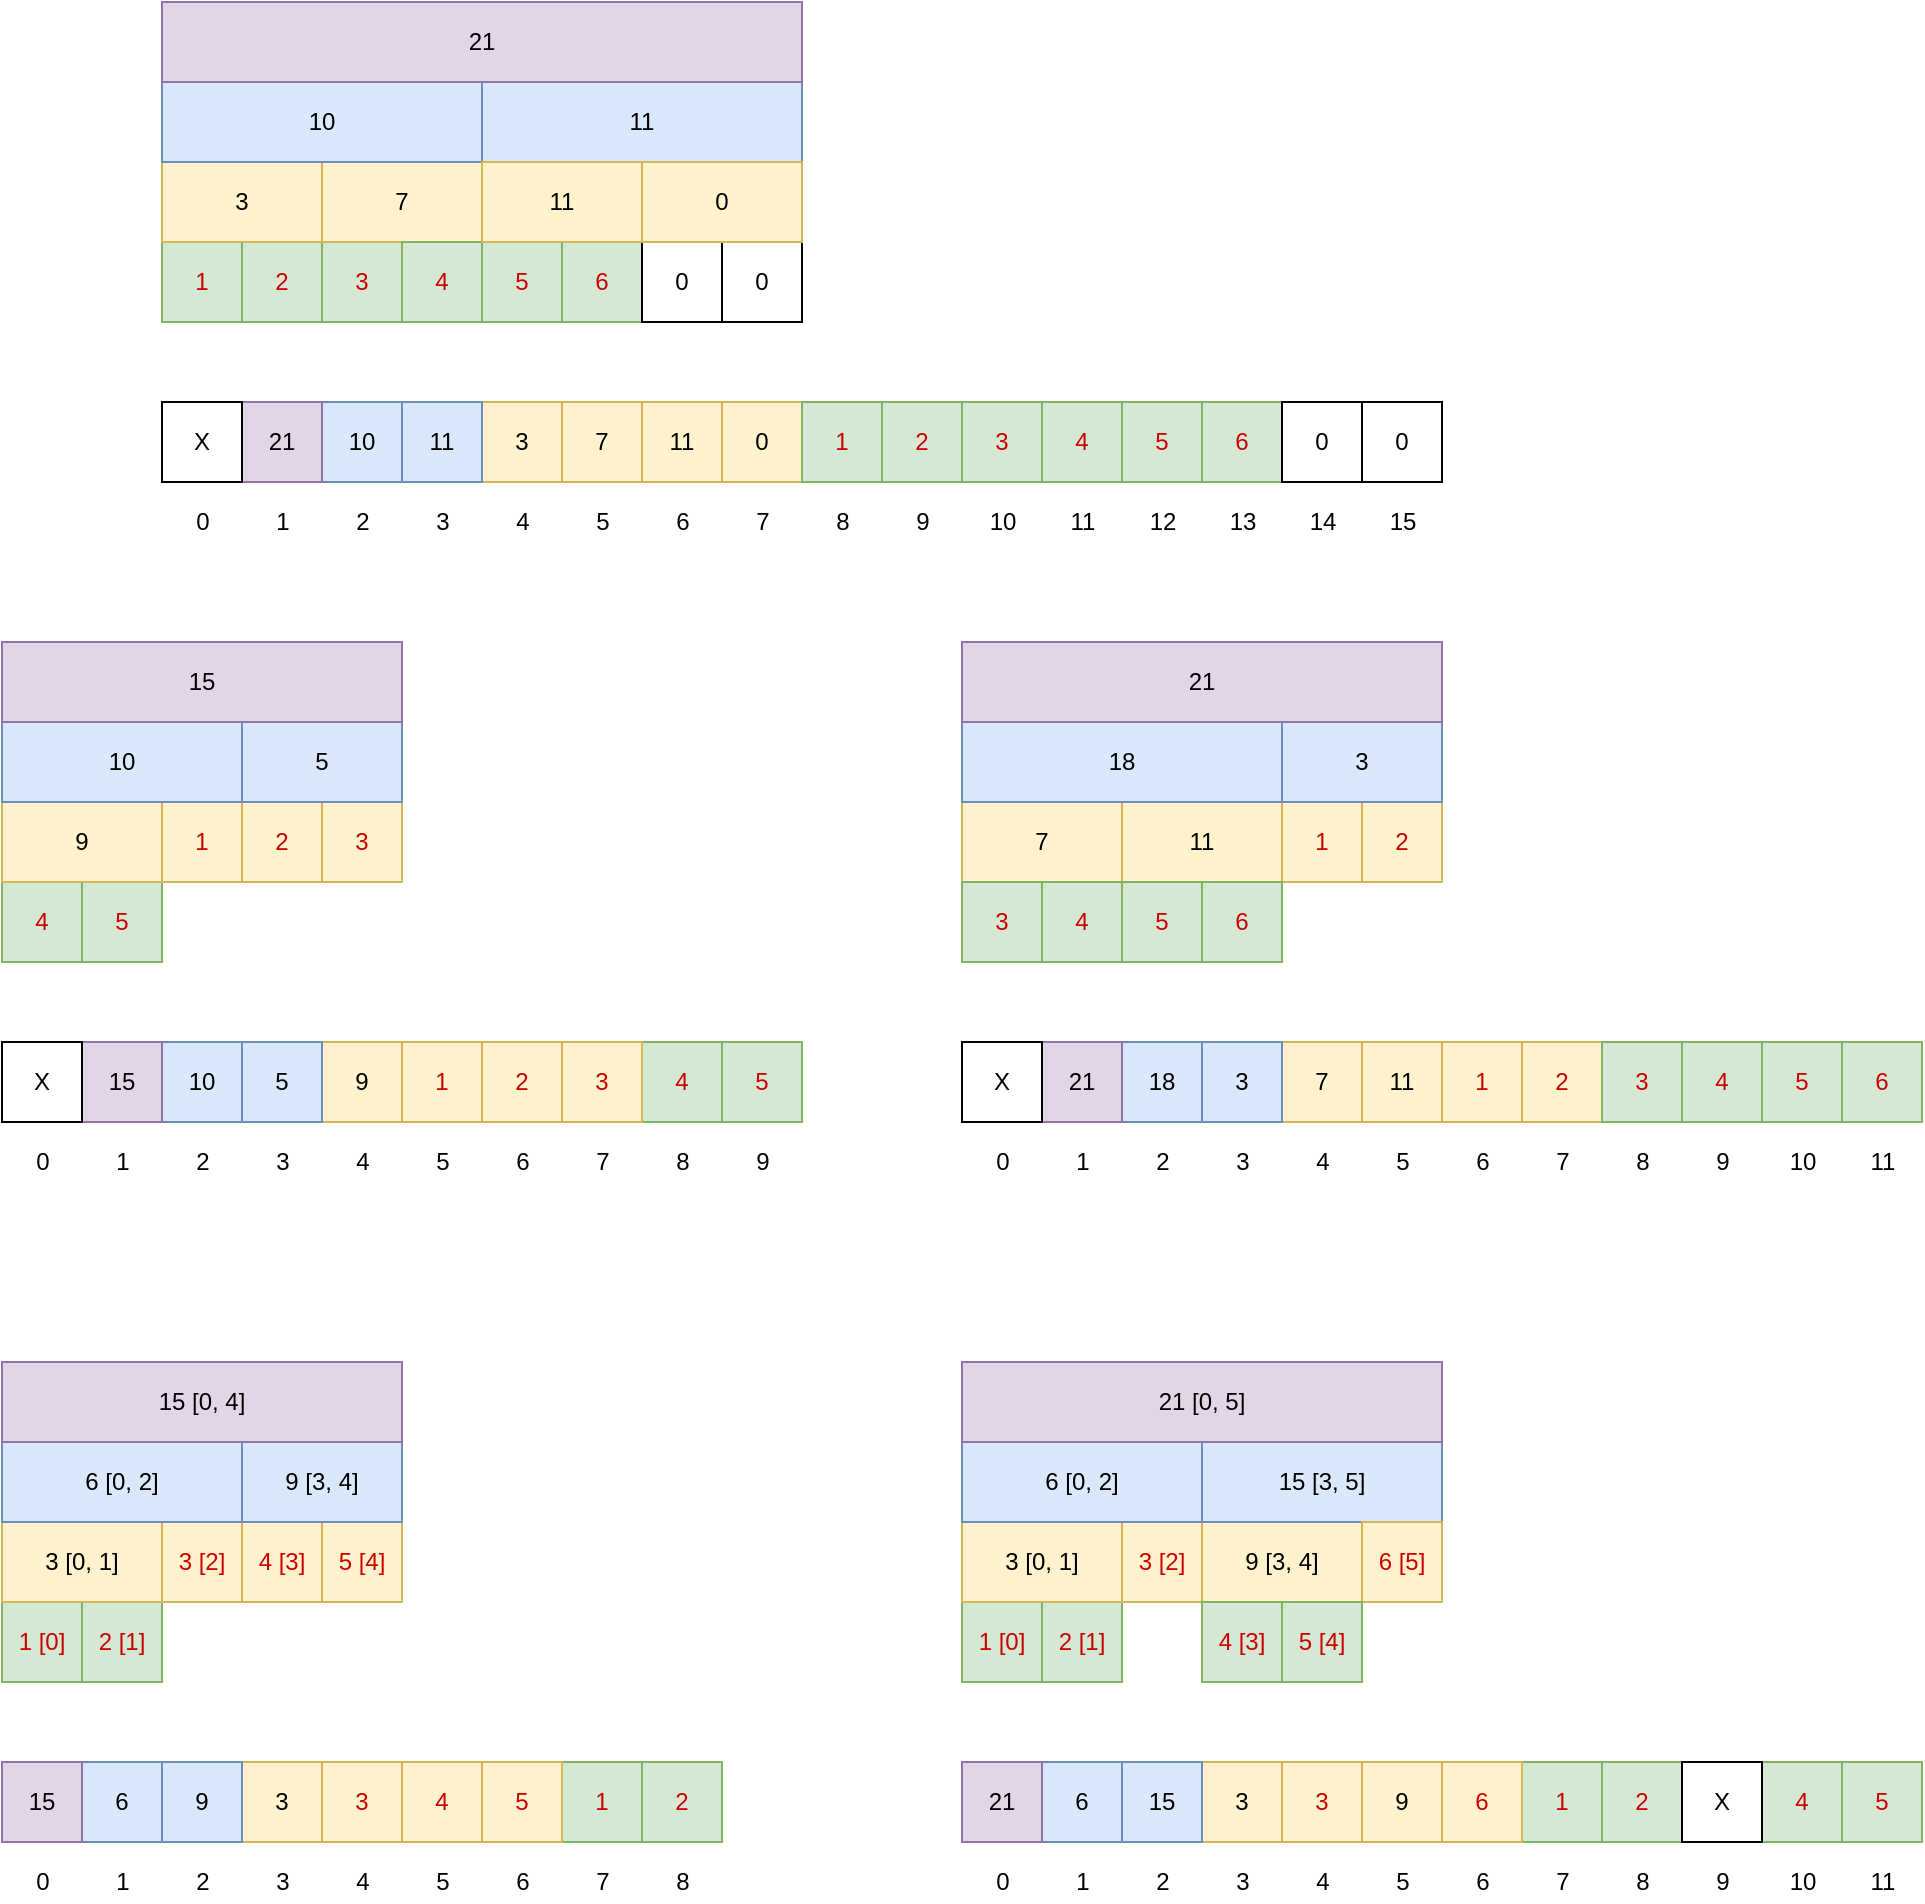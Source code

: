 <mxfile version="12.9.13" type="device"><diagram id="5l09MtCJrS35qHOcqFJj" name="Page-1"><mxGraphModel dx="868" dy="1667" grid="1" gridSize="10" guides="1" tooltips="1" connect="1" arrows="1" fold="1" page="1" pageScale="1" pageWidth="850" pageHeight="1100" math="0" shadow="0"><root><mxCell id="0"/><mxCell id="1" parent="0"/><mxCell id="nM2PWMb5cTvmBNAhv4rF-1" value="1 [0]" style="rounded=0;whiteSpace=wrap;html=1;fillColor=#d5e8d4;strokeColor=#82b366;fontColor=#CC0000;" parent="1" vertex="1"><mxGeometry x="80" y="200" width="40" height="40" as="geometry"/></mxCell><mxCell id="nM2PWMb5cTvmBNAhv4rF-2" value="2 [1]" style="rounded=0;whiteSpace=wrap;html=1;fillColor=#d5e8d4;strokeColor=#82b366;fontColor=#CC0000;" parent="1" vertex="1"><mxGeometry x="120" y="200" width="40" height="40" as="geometry"/></mxCell><mxCell id="nM2PWMb5cTvmBNAhv4rF-3" value="3 [0, 1]" style="rounded=0;whiteSpace=wrap;html=1;fillColor=#fff2cc;strokeColor=#d6b656;" parent="1" vertex="1"><mxGeometry x="80" y="160" width="80" height="40" as="geometry"/></mxCell><mxCell id="nM2PWMb5cTvmBNAhv4rF-4" value="3 [2]" style="rounded=0;whiteSpace=wrap;html=1;fillColor=#fff2cc;strokeColor=#d6b656;fontColor=#CC0000;" parent="1" vertex="1"><mxGeometry x="160" y="160" width="40" height="40" as="geometry"/></mxCell><mxCell id="nM2PWMb5cTvmBNAhv4rF-5" value="4 [3]" style="rounded=0;whiteSpace=wrap;html=1;fillColor=#fff2cc;strokeColor=#d6b656;fontColor=#CC0000;" parent="1" vertex="1"><mxGeometry x="200" y="160" width="40" height="40" as="geometry"/></mxCell><mxCell id="nM2PWMb5cTvmBNAhv4rF-6" value="5 [4]" style="rounded=0;whiteSpace=wrap;html=1;fillColor=#fff2cc;strokeColor=#d6b656;fontColor=#CC0000;" parent="1" vertex="1"><mxGeometry x="240" y="160" width="40" height="40" as="geometry"/></mxCell><mxCell id="nM2PWMb5cTvmBNAhv4rF-7" value="9 [3, 4]" style="rounded=0;whiteSpace=wrap;html=1;fillColor=#dae8fc;strokeColor=#6c8ebf;" parent="1" vertex="1"><mxGeometry x="200" y="120" width="80" height="40" as="geometry"/></mxCell><mxCell id="nM2PWMb5cTvmBNAhv4rF-8" value="6 [0, 2]" style="rounded=0;whiteSpace=wrap;html=1;fillColor=#dae8fc;strokeColor=#6c8ebf;" parent="1" vertex="1"><mxGeometry x="80" y="120" width="120" height="40" as="geometry"/></mxCell><mxCell id="nM2PWMb5cTvmBNAhv4rF-9" value="15 [0, 4]" style="rounded=0;whiteSpace=wrap;html=1;fillColor=#e1d5e7;strokeColor=#9673a6;" parent="1" vertex="1"><mxGeometry x="80" y="80" width="200" height="40" as="geometry"/></mxCell><mxCell id="nM2PWMb5cTvmBNAhv4rF-10" value="1 [0]" style="rounded=0;whiteSpace=wrap;html=1;fillColor=#d5e8d4;strokeColor=#82b366;fontColor=#CC0000;" parent="1" vertex="1"><mxGeometry x="560" y="200" width="40" height="40" as="geometry"/></mxCell><mxCell id="nM2PWMb5cTvmBNAhv4rF-11" value="2 [1]" style="rounded=0;whiteSpace=wrap;html=1;fillColor=#d5e8d4;strokeColor=#82b366;fontColor=#CC0000;" parent="1" vertex="1"><mxGeometry x="600" y="200" width="40" height="40" as="geometry"/></mxCell><mxCell id="nM2PWMb5cTvmBNAhv4rF-12" value="3 [0, 1]" style="rounded=0;whiteSpace=wrap;html=1;fillColor=#fff2cc;strokeColor=#d6b656;" parent="1" vertex="1"><mxGeometry x="560" y="160" width="80" height="40" as="geometry"/></mxCell><mxCell id="nM2PWMb5cTvmBNAhv4rF-13" value="3 [2]" style="rounded=0;whiteSpace=wrap;html=1;fillColor=#fff2cc;strokeColor=#d6b656;fontColor=#CC0000;" parent="1" vertex="1"><mxGeometry x="640" y="160" width="40" height="40" as="geometry"/></mxCell><mxCell id="nM2PWMb5cTvmBNAhv4rF-14" value="9 [3, 4]" style="rounded=0;whiteSpace=wrap;html=1;fillColor=#fff2cc;strokeColor=#d6b656;" parent="1" vertex="1"><mxGeometry x="680" y="160" width="80" height="40" as="geometry"/></mxCell><mxCell id="nM2PWMb5cTvmBNAhv4rF-16" value="15 [3, 5]" style="rounded=0;whiteSpace=wrap;html=1;fillColor=#dae8fc;strokeColor=#6c8ebf;" parent="1" vertex="1"><mxGeometry x="680" y="120" width="120" height="40" as="geometry"/></mxCell><mxCell id="nM2PWMb5cTvmBNAhv4rF-17" value="6 [0, 2]" style="rounded=0;whiteSpace=wrap;html=1;fillColor=#dae8fc;strokeColor=#6c8ebf;" parent="1" vertex="1"><mxGeometry x="560" y="120" width="120" height="40" as="geometry"/></mxCell><mxCell id="nM2PWMb5cTvmBNAhv4rF-18" value="21 [0, 5]" style="rounded=0;whiteSpace=wrap;html=1;fillColor=#e1d5e7;strokeColor=#9673a6;" parent="1" vertex="1"><mxGeometry x="560" y="80" width="240" height="40" as="geometry"/></mxCell><mxCell id="nM2PWMb5cTvmBNAhv4rF-19" value="4 [3]" style="rounded=0;whiteSpace=wrap;html=1;fillColor=#d5e8d4;strokeColor=#82b366;fontColor=#CC0000;" parent="1" vertex="1"><mxGeometry x="680" y="200" width="40" height="40" as="geometry"/></mxCell><mxCell id="nM2PWMb5cTvmBNAhv4rF-20" value="6 [5]" style="rounded=0;whiteSpace=wrap;html=1;fillColor=#fff2cc;strokeColor=#d6b656;fontColor=#CC0000;" parent="1" vertex="1"><mxGeometry x="760" y="160" width="40" height="40" as="geometry"/></mxCell><mxCell id="nM2PWMb5cTvmBNAhv4rF-21" value="5 [4]" style="rounded=0;whiteSpace=wrap;html=1;fillColor=#d5e8d4;strokeColor=#82b366;fontColor=#CC0000;" parent="1" vertex="1"><mxGeometry x="720" y="200" width="40" height="40" as="geometry"/></mxCell><mxCell id="nM2PWMb5cTvmBNAhv4rF-23" value="1" style="rounded=0;whiteSpace=wrap;html=1;fillColor=#d5e8d4;strokeColor=#82b366;fontColor=#CC0000;" parent="1" vertex="1"><mxGeometry x="360" y="280" width="40" height="40" as="geometry"/></mxCell><mxCell id="nM2PWMb5cTvmBNAhv4rF-24" value="2" style="rounded=0;whiteSpace=wrap;html=1;fillColor=#d5e8d4;strokeColor=#82b366;fontColor=#CC0000;" parent="1" vertex="1"><mxGeometry x="400" y="280" width="40" height="40" as="geometry"/></mxCell><mxCell id="nM2PWMb5cTvmBNAhv4rF-25" value="3" style="rounded=0;whiteSpace=wrap;html=1;fillColor=#fff2cc;strokeColor=#d6b656;" parent="1" vertex="1"><mxGeometry x="200" y="280" width="40" height="40" as="geometry"/></mxCell><mxCell id="nM2PWMb5cTvmBNAhv4rF-26" value="3" style="rounded=0;whiteSpace=wrap;html=1;fillColor=#fff2cc;strokeColor=#d6b656;fontColor=#CC0000;" parent="1" vertex="1"><mxGeometry x="240" y="280" width="40" height="40" as="geometry"/></mxCell><mxCell id="nM2PWMb5cTvmBNAhv4rF-27" value="4" style="rounded=0;whiteSpace=wrap;html=1;fillColor=#fff2cc;strokeColor=#d6b656;fontColor=#CC0000;" parent="1" vertex="1"><mxGeometry x="280" y="280" width="40" height="40" as="geometry"/></mxCell><mxCell id="nM2PWMb5cTvmBNAhv4rF-28" value="5" style="rounded=0;whiteSpace=wrap;html=1;fillColor=#fff2cc;strokeColor=#d6b656;fontColor=#CC0000;" parent="1" vertex="1"><mxGeometry x="320" y="280" width="40" height="40" as="geometry"/></mxCell><mxCell id="nM2PWMb5cTvmBNAhv4rF-29" value="9" style="rounded=0;whiteSpace=wrap;html=1;fillColor=#dae8fc;strokeColor=#6c8ebf;" parent="1" vertex="1"><mxGeometry x="160" y="280" width="40" height="40" as="geometry"/></mxCell><mxCell id="nM2PWMb5cTvmBNAhv4rF-30" value="6" style="rounded=0;whiteSpace=wrap;html=1;fillColor=#dae8fc;strokeColor=#6c8ebf;" parent="1" vertex="1"><mxGeometry x="120" y="280" width="40" height="40" as="geometry"/></mxCell><mxCell id="nM2PWMb5cTvmBNAhv4rF-31" value="15" style="rounded=0;whiteSpace=wrap;html=1;fillColor=#e1d5e7;strokeColor=#9673a6;" parent="1" vertex="1"><mxGeometry x="80" y="280" width="40" height="40" as="geometry"/></mxCell><mxCell id="nM2PWMb5cTvmBNAhv4rF-32" value="0" style="text;html=1;align=center;verticalAlign=middle;resizable=0;points=[];autosize=1;" parent="1" vertex="1"><mxGeometry x="90" y="330" width="20" height="20" as="geometry"/></mxCell><mxCell id="nM2PWMb5cTvmBNAhv4rF-33" value="1" style="text;html=1;align=center;verticalAlign=middle;resizable=0;points=[];autosize=1;" parent="1" vertex="1"><mxGeometry x="130" y="330" width="20" height="20" as="geometry"/></mxCell><mxCell id="nM2PWMb5cTvmBNAhv4rF-34" value="2" style="text;html=1;align=center;verticalAlign=middle;resizable=0;points=[];autosize=1;" parent="1" vertex="1"><mxGeometry x="170" y="330" width="20" height="20" as="geometry"/></mxCell><mxCell id="nM2PWMb5cTvmBNAhv4rF-35" value="3" style="text;html=1;align=center;verticalAlign=middle;resizable=0;points=[];autosize=1;" parent="1" vertex="1"><mxGeometry x="210" y="330" width="20" height="20" as="geometry"/></mxCell><mxCell id="nM2PWMb5cTvmBNAhv4rF-36" value="4" style="text;html=1;align=center;verticalAlign=middle;resizable=0;points=[];autosize=1;" parent="1" vertex="1"><mxGeometry x="250" y="330" width="20" height="20" as="geometry"/></mxCell><mxCell id="nM2PWMb5cTvmBNAhv4rF-37" value="5" style="text;html=1;align=center;verticalAlign=middle;resizable=0;points=[];autosize=1;" parent="1" vertex="1"><mxGeometry x="290" y="330" width="20" height="20" as="geometry"/></mxCell><mxCell id="nM2PWMb5cTvmBNAhv4rF-38" value="6" style="text;html=1;align=center;verticalAlign=middle;resizable=0;points=[];autosize=1;" parent="1" vertex="1"><mxGeometry x="330" y="330" width="20" height="20" as="geometry"/></mxCell><mxCell id="nM2PWMb5cTvmBNAhv4rF-39" value="7" style="text;html=1;align=center;verticalAlign=middle;resizable=0;points=[];autosize=1;" parent="1" vertex="1"><mxGeometry x="370" y="330" width="20" height="20" as="geometry"/></mxCell><mxCell id="nM2PWMb5cTvmBNAhv4rF-40" value="8" style="text;html=1;align=center;verticalAlign=middle;resizable=0;points=[];autosize=1;" parent="1" vertex="1"><mxGeometry x="410" y="330" width="20" height="20" as="geometry"/></mxCell><mxCell id="nM2PWMb5cTvmBNAhv4rF-42" value="0" style="text;html=1;align=center;verticalAlign=middle;resizable=0;points=[];autosize=1;" parent="1" vertex="1"><mxGeometry x="570" y="330" width="20" height="20" as="geometry"/></mxCell><mxCell id="nM2PWMb5cTvmBNAhv4rF-43" value="1" style="text;html=1;align=center;verticalAlign=middle;resizable=0;points=[];autosize=1;" parent="1" vertex="1"><mxGeometry x="610" y="330" width="20" height="20" as="geometry"/></mxCell><mxCell id="nM2PWMb5cTvmBNAhv4rF-44" value="1" style="rounded=0;whiteSpace=wrap;html=1;fillColor=#d5e8d4;strokeColor=#82b366;fontColor=#CC0000;" parent="1" vertex="1"><mxGeometry x="840" y="280" width="40" height="40" as="geometry"/></mxCell><mxCell id="nM2PWMb5cTvmBNAhv4rF-45" value="2" style="rounded=0;whiteSpace=wrap;html=1;fillColor=#d5e8d4;strokeColor=#82b366;fontColor=#CC0000;" parent="1" vertex="1"><mxGeometry x="880" y="280" width="40" height="40" as="geometry"/></mxCell><mxCell id="nM2PWMb5cTvmBNAhv4rF-46" value="3" style="rounded=0;whiteSpace=wrap;html=1;fillColor=#fff2cc;strokeColor=#d6b656;" parent="1" vertex="1"><mxGeometry x="680" y="280" width="40" height="40" as="geometry"/></mxCell><mxCell id="nM2PWMb5cTvmBNAhv4rF-47" value="3" style="rounded=0;whiteSpace=wrap;html=1;fillColor=#fff2cc;strokeColor=#d6b656;fontColor=#CC0000;" parent="1" vertex="1"><mxGeometry x="720" y="280" width="40" height="40" as="geometry"/></mxCell><mxCell id="nM2PWMb5cTvmBNAhv4rF-48" value="9" style="rounded=0;whiteSpace=wrap;html=1;fillColor=#fff2cc;strokeColor=#d6b656;" parent="1" vertex="1"><mxGeometry x="760" y="280" width="40" height="40" as="geometry"/></mxCell><mxCell id="nM2PWMb5cTvmBNAhv4rF-49" value="15" style="rounded=0;whiteSpace=wrap;html=1;fillColor=#dae8fc;strokeColor=#6c8ebf;" parent="1" vertex="1"><mxGeometry x="640" y="280" width="40" height="40" as="geometry"/></mxCell><mxCell id="nM2PWMb5cTvmBNAhv4rF-50" value="6" style="rounded=0;whiteSpace=wrap;html=1;fillColor=#dae8fc;strokeColor=#6c8ebf;" parent="1" vertex="1"><mxGeometry x="600" y="280" width="40" height="40" as="geometry"/></mxCell><mxCell id="nM2PWMb5cTvmBNAhv4rF-51" value="21" style="rounded=0;whiteSpace=wrap;html=1;fillColor=#e1d5e7;strokeColor=#9673a6;" parent="1" vertex="1"><mxGeometry x="560" y="280" width="40" height="40" as="geometry"/></mxCell><mxCell id="nM2PWMb5cTvmBNAhv4rF-52" value="4" style="rounded=0;whiteSpace=wrap;html=1;fillColor=#d5e8d4;strokeColor=#82b366;fontColor=#CC0000;" parent="1" vertex="1"><mxGeometry x="960" y="280" width="40" height="40" as="geometry"/></mxCell><mxCell id="nM2PWMb5cTvmBNAhv4rF-53" value="6" style="rounded=0;whiteSpace=wrap;html=1;fillColor=#fff2cc;strokeColor=#d6b656;fontColor=#CC0000;" parent="1" vertex="1"><mxGeometry x="800" y="280" width="40" height="40" as="geometry"/></mxCell><mxCell id="nM2PWMb5cTvmBNAhv4rF-54" value="5" style="rounded=0;whiteSpace=wrap;html=1;fillColor=#d5e8d4;strokeColor=#82b366;fontColor=#CC0000;" parent="1" vertex="1"><mxGeometry x="1000" y="280" width="40" height="40" as="geometry"/></mxCell><mxCell id="nM2PWMb5cTvmBNAhv4rF-55" value="X" style="rounded=0;whiteSpace=wrap;html=1;" parent="1" vertex="1"><mxGeometry x="920" y="280" width="40" height="40" as="geometry"/></mxCell><mxCell id="nM2PWMb5cTvmBNAhv4rF-57" value="2" style="text;html=1;align=center;verticalAlign=middle;resizable=0;points=[];autosize=1;" parent="1" vertex="1"><mxGeometry x="650" y="330" width="20" height="20" as="geometry"/></mxCell><mxCell id="nM2PWMb5cTvmBNAhv4rF-58" value="3" style="text;html=1;align=center;verticalAlign=middle;resizable=0;points=[];autosize=1;" parent="1" vertex="1"><mxGeometry x="690" y="330" width="20" height="20" as="geometry"/></mxCell><mxCell id="nM2PWMb5cTvmBNAhv4rF-59" value="4" style="text;html=1;align=center;verticalAlign=middle;resizable=0;points=[];autosize=1;" parent="1" vertex="1"><mxGeometry x="730" y="330" width="20" height="20" as="geometry"/></mxCell><mxCell id="nM2PWMb5cTvmBNAhv4rF-60" value="5" style="text;html=1;align=center;verticalAlign=middle;resizable=0;points=[];autosize=1;" parent="1" vertex="1"><mxGeometry x="770" y="330" width="20" height="20" as="geometry"/></mxCell><mxCell id="nM2PWMb5cTvmBNAhv4rF-61" value="6" style="text;html=1;align=center;verticalAlign=middle;resizable=0;points=[];autosize=1;" parent="1" vertex="1"><mxGeometry x="810" y="330" width="20" height="20" as="geometry"/></mxCell><mxCell id="nM2PWMb5cTvmBNAhv4rF-62" value="7" style="text;html=1;align=center;verticalAlign=middle;resizable=0;points=[];autosize=1;" parent="1" vertex="1"><mxGeometry x="850" y="330" width="20" height="20" as="geometry"/></mxCell><mxCell id="nM2PWMb5cTvmBNAhv4rF-63" value="8" style="text;html=1;align=center;verticalAlign=middle;resizable=0;points=[];autosize=1;" parent="1" vertex="1"><mxGeometry x="890" y="330" width="20" height="20" as="geometry"/></mxCell><mxCell id="nM2PWMb5cTvmBNAhv4rF-64" value="9" style="text;html=1;align=center;verticalAlign=middle;resizable=0;points=[];autosize=1;" parent="1" vertex="1"><mxGeometry x="930" y="330" width="20" height="20" as="geometry"/></mxCell><mxCell id="nM2PWMb5cTvmBNAhv4rF-65" value="10" style="text;html=1;align=center;verticalAlign=middle;resizable=0;points=[];autosize=1;" parent="1" vertex="1"><mxGeometry x="965" y="330" width="30" height="20" as="geometry"/></mxCell><mxCell id="nM2PWMb5cTvmBNAhv4rF-66" value="11" style="text;html=1;align=center;verticalAlign=middle;resizable=0;points=[];autosize=1;" parent="1" vertex="1"><mxGeometry x="1005" y="330" width="30" height="20" as="geometry"/></mxCell><mxCell id="nM2PWMb5cTvmBNAhv4rF-68" value="4" style="rounded=0;whiteSpace=wrap;html=1;fillColor=#d5e8d4;strokeColor=#82b366;fontColor=#CC0000;" parent="1" vertex="1"><mxGeometry x="80" y="-160" width="40" height="40" as="geometry"/></mxCell><mxCell id="nM2PWMb5cTvmBNAhv4rF-69" value="5" style="rounded=0;whiteSpace=wrap;html=1;fillColor=#d5e8d4;strokeColor=#82b366;fontColor=#CC0000;" parent="1" vertex="1"><mxGeometry x="120" y="-160" width="40" height="40" as="geometry"/></mxCell><mxCell id="nM2PWMb5cTvmBNAhv4rF-70" value="9" style="rounded=0;whiteSpace=wrap;html=1;fillColor=#fff2cc;strokeColor=#d6b656;" parent="1" vertex="1"><mxGeometry x="80" y="-200" width="80" height="40" as="geometry"/></mxCell><mxCell id="nM2PWMb5cTvmBNAhv4rF-71" value="1" style="rounded=0;whiteSpace=wrap;html=1;fillColor=#fff2cc;strokeColor=#d6b656;fontColor=#CC0000;" parent="1" vertex="1"><mxGeometry x="160" y="-200" width="40" height="40" as="geometry"/></mxCell><mxCell id="nM2PWMb5cTvmBNAhv4rF-72" value="2" style="rounded=0;whiteSpace=wrap;html=1;fillColor=#fff2cc;strokeColor=#d6b656;fontColor=#CC0000;" parent="1" vertex="1"><mxGeometry x="200" y="-200" width="40" height="40" as="geometry"/></mxCell><mxCell id="nM2PWMb5cTvmBNAhv4rF-73" value="3" style="rounded=0;whiteSpace=wrap;html=1;fillColor=#fff2cc;strokeColor=#d6b656;fontColor=#CC0000;" parent="1" vertex="1"><mxGeometry x="240" y="-200" width="40" height="40" as="geometry"/></mxCell><mxCell id="nM2PWMb5cTvmBNAhv4rF-74" value="5" style="rounded=0;whiteSpace=wrap;html=1;fillColor=#dae8fc;strokeColor=#6c8ebf;" parent="1" vertex="1"><mxGeometry x="200" y="-240" width="80" height="40" as="geometry"/></mxCell><mxCell id="nM2PWMb5cTvmBNAhv4rF-75" value="10" style="rounded=0;whiteSpace=wrap;html=1;fillColor=#dae8fc;strokeColor=#6c8ebf;" parent="1" vertex="1"><mxGeometry x="80" y="-240" width="120" height="40" as="geometry"/></mxCell><mxCell id="nM2PWMb5cTvmBNAhv4rF-76" value="15" style="rounded=0;whiteSpace=wrap;html=1;fillColor=#e1d5e7;strokeColor=#9673a6;" parent="1" vertex="1"><mxGeometry x="80" y="-280" width="200" height="40" as="geometry"/></mxCell><mxCell id="nM2PWMb5cTvmBNAhv4rF-77" value="4" style="rounded=0;whiteSpace=wrap;html=1;fillColor=#d5e8d4;strokeColor=#82b366;fontColor=#CC0000;" parent="1" vertex="1"><mxGeometry x="400" y="-80" width="40" height="40" as="geometry"/></mxCell><mxCell id="nM2PWMb5cTvmBNAhv4rF-78" value="5" style="rounded=0;whiteSpace=wrap;html=1;fillColor=#d5e8d4;strokeColor=#82b366;fontColor=#CC0000;" parent="1" vertex="1"><mxGeometry x="440" y="-80" width="40" height="40" as="geometry"/></mxCell><mxCell id="nM2PWMb5cTvmBNAhv4rF-79" value="9" style="rounded=0;whiteSpace=wrap;html=1;fillColor=#fff2cc;strokeColor=#d6b656;" parent="1" vertex="1"><mxGeometry x="240" y="-80" width="40" height="40" as="geometry"/></mxCell><mxCell id="nM2PWMb5cTvmBNAhv4rF-80" value="1" style="rounded=0;whiteSpace=wrap;html=1;fillColor=#fff2cc;strokeColor=#d6b656;fontColor=#CC0000;" parent="1" vertex="1"><mxGeometry x="280" y="-80" width="40" height="40" as="geometry"/></mxCell><mxCell id="nM2PWMb5cTvmBNAhv4rF-81" value="2" style="rounded=0;whiteSpace=wrap;html=1;fillColor=#fff2cc;strokeColor=#d6b656;fontColor=#CC0000;" parent="1" vertex="1"><mxGeometry x="320" y="-80" width="40" height="40" as="geometry"/></mxCell><mxCell id="nM2PWMb5cTvmBNAhv4rF-82" value="3" style="rounded=0;whiteSpace=wrap;html=1;fillColor=#fff2cc;strokeColor=#d6b656;fontColor=#CC0000;" parent="1" vertex="1"><mxGeometry x="360" y="-80" width="40" height="40" as="geometry"/></mxCell><mxCell id="nM2PWMb5cTvmBNAhv4rF-83" value="5" style="rounded=0;whiteSpace=wrap;html=1;fillColor=#dae8fc;strokeColor=#6c8ebf;" parent="1" vertex="1"><mxGeometry x="200" y="-80" width="40" height="40" as="geometry"/></mxCell><mxCell id="nM2PWMb5cTvmBNAhv4rF-84" value="10" style="rounded=0;whiteSpace=wrap;html=1;fillColor=#dae8fc;strokeColor=#6c8ebf;" parent="1" vertex="1"><mxGeometry x="160" y="-80" width="40" height="40" as="geometry"/></mxCell><mxCell id="nM2PWMb5cTvmBNAhv4rF-85" value="15" style="rounded=0;whiteSpace=wrap;html=1;fillColor=#e1d5e7;strokeColor=#9673a6;" parent="1" vertex="1"><mxGeometry x="120" y="-80" width="40" height="40" as="geometry"/></mxCell><mxCell id="nM2PWMb5cTvmBNAhv4rF-86" value="0" style="text;html=1;align=center;verticalAlign=middle;resizable=0;points=[];autosize=1;" parent="1" vertex="1"><mxGeometry x="90" y="-30" width="20" height="20" as="geometry"/></mxCell><mxCell id="nM2PWMb5cTvmBNAhv4rF-87" value="1" style="text;html=1;align=center;verticalAlign=middle;resizable=0;points=[];autosize=1;" parent="1" vertex="1"><mxGeometry x="130" y="-30" width="20" height="20" as="geometry"/></mxCell><mxCell id="nM2PWMb5cTvmBNAhv4rF-88" value="2" style="text;html=1;align=center;verticalAlign=middle;resizable=0;points=[];autosize=1;" parent="1" vertex="1"><mxGeometry x="170" y="-30" width="20" height="20" as="geometry"/></mxCell><mxCell id="nM2PWMb5cTvmBNAhv4rF-89" value="3" style="text;html=1;align=center;verticalAlign=middle;resizable=0;points=[];autosize=1;" parent="1" vertex="1"><mxGeometry x="210" y="-30" width="20" height="20" as="geometry"/></mxCell><mxCell id="nM2PWMb5cTvmBNAhv4rF-90" value="4" style="text;html=1;align=center;verticalAlign=middle;resizable=0;points=[];autosize=1;" parent="1" vertex="1"><mxGeometry x="250" y="-30" width="20" height="20" as="geometry"/></mxCell><mxCell id="nM2PWMb5cTvmBNAhv4rF-91" value="5" style="text;html=1;align=center;verticalAlign=middle;resizable=0;points=[];autosize=1;" parent="1" vertex="1"><mxGeometry x="290" y="-30" width="20" height="20" as="geometry"/></mxCell><mxCell id="nM2PWMb5cTvmBNAhv4rF-92" value="6" style="text;html=1;align=center;verticalAlign=middle;resizable=0;points=[];autosize=1;" parent="1" vertex="1"><mxGeometry x="330" y="-30" width="20" height="20" as="geometry"/></mxCell><mxCell id="nM2PWMb5cTvmBNAhv4rF-93" value="7" style="text;html=1;align=center;verticalAlign=middle;resizable=0;points=[];autosize=1;" parent="1" vertex="1"><mxGeometry x="370" y="-30" width="20" height="20" as="geometry"/></mxCell><mxCell id="nM2PWMb5cTvmBNAhv4rF-94" value="8" style="text;html=1;align=center;verticalAlign=middle;resizable=0;points=[];autosize=1;" parent="1" vertex="1"><mxGeometry x="410" y="-30" width="20" height="20" as="geometry"/></mxCell><mxCell id="nM2PWMb5cTvmBNAhv4rF-106" value="0" style="text;html=1;align=center;verticalAlign=middle;resizable=0;points=[];autosize=1;" parent="1" vertex="1"><mxGeometry x="570" y="-30" width="20" height="20" as="geometry"/></mxCell><mxCell id="nM2PWMb5cTvmBNAhv4rF-107" value="1" style="text;html=1;align=center;verticalAlign=middle;resizable=0;points=[];autosize=1;" parent="1" vertex="1"><mxGeometry x="610" y="-30" width="20" height="20" as="geometry"/></mxCell><mxCell id="nM2PWMb5cTvmBNAhv4rF-108" value="1" style="rounded=0;whiteSpace=wrap;html=1;fillColor=#fff2cc;strokeColor=#d6b656;fontColor=#CC0000;" parent="1" vertex="1"><mxGeometry x="800" y="-80" width="40" height="40" as="geometry"/></mxCell><mxCell id="nM2PWMb5cTvmBNAhv4rF-109" value="2" style="rounded=0;whiteSpace=wrap;html=1;fillColor=#fff2cc;strokeColor=#d6b656;fontColor=#CC0000;" parent="1" vertex="1"><mxGeometry x="840" y="-80" width="40" height="40" as="geometry"/></mxCell><mxCell id="nM2PWMb5cTvmBNAhv4rF-110" value="7" style="rounded=0;whiteSpace=wrap;html=1;fillColor=#fff2cc;strokeColor=#d6b656;" parent="1" vertex="1"><mxGeometry x="720" y="-80" width="40" height="40" as="geometry"/></mxCell><mxCell id="nM2PWMb5cTvmBNAhv4rF-111" value="3" style="rounded=0;whiteSpace=wrap;html=1;fillColor=#d5e8d4;strokeColor=#82b366;fontColor=#CC0000;" parent="1" vertex="1"><mxGeometry x="880" y="-80" width="40" height="40" as="geometry"/></mxCell><mxCell id="nM2PWMb5cTvmBNAhv4rF-112" value="11" style="rounded=0;whiteSpace=wrap;html=1;fillColor=#fff2cc;strokeColor=#d6b656;" parent="1" vertex="1"><mxGeometry x="760" y="-80" width="40" height="40" as="geometry"/></mxCell><mxCell id="nM2PWMb5cTvmBNAhv4rF-113" value="3" style="rounded=0;whiteSpace=wrap;html=1;fillColor=#dae8fc;strokeColor=#6c8ebf;" parent="1" vertex="1"><mxGeometry x="680" y="-80" width="40" height="40" as="geometry"/></mxCell><mxCell id="nM2PWMb5cTvmBNAhv4rF-114" value="18" style="rounded=0;whiteSpace=wrap;html=1;fillColor=#dae8fc;strokeColor=#6c8ebf;" parent="1" vertex="1"><mxGeometry x="640" y="-80" width="40" height="40" as="geometry"/></mxCell><mxCell id="nM2PWMb5cTvmBNAhv4rF-115" value="21" style="rounded=0;whiteSpace=wrap;html=1;fillColor=#e1d5e7;strokeColor=#9673a6;" parent="1" vertex="1"><mxGeometry x="600" y="-80" width="40" height="40" as="geometry"/></mxCell><mxCell id="nM2PWMb5cTvmBNAhv4rF-116" value="4" style="rounded=0;whiteSpace=wrap;html=1;fillColor=#d5e8d4;strokeColor=#82b366;fontColor=#CC0000;" parent="1" vertex="1"><mxGeometry x="920" y="-80" width="40" height="40" as="geometry"/></mxCell><mxCell id="nM2PWMb5cTvmBNAhv4rF-117" value="6" style="rounded=0;whiteSpace=wrap;html=1;fillColor=#d5e8d4;strokeColor=#82b366;fontColor=#CC0000;" parent="1" vertex="1"><mxGeometry x="1000" y="-80" width="40" height="40" as="geometry"/></mxCell><mxCell id="nM2PWMb5cTvmBNAhv4rF-118" value="5" style="rounded=0;whiteSpace=wrap;html=1;fillColor=#d5e8d4;strokeColor=#82b366;fontColor=#CC0000;" parent="1" vertex="1"><mxGeometry x="960" y="-80" width="40" height="40" as="geometry"/></mxCell><mxCell id="nM2PWMb5cTvmBNAhv4rF-119" value="X" style="rounded=0;whiteSpace=wrap;html=1;" parent="1" vertex="1"><mxGeometry x="560" y="-80" width="40" height="40" as="geometry"/></mxCell><mxCell id="nM2PWMb5cTvmBNAhv4rF-120" value="2" style="text;html=1;align=center;verticalAlign=middle;resizable=0;points=[];autosize=1;" parent="1" vertex="1"><mxGeometry x="650" y="-30" width="20" height="20" as="geometry"/></mxCell><mxCell id="nM2PWMb5cTvmBNAhv4rF-121" value="3" style="text;html=1;align=center;verticalAlign=middle;resizable=0;points=[];autosize=1;" parent="1" vertex="1"><mxGeometry x="690" y="-30" width="20" height="20" as="geometry"/></mxCell><mxCell id="nM2PWMb5cTvmBNAhv4rF-122" value="4" style="text;html=1;align=center;verticalAlign=middle;resizable=0;points=[];autosize=1;" parent="1" vertex="1"><mxGeometry x="730" y="-30" width="20" height="20" as="geometry"/></mxCell><mxCell id="nM2PWMb5cTvmBNAhv4rF-123" value="5" style="text;html=1;align=center;verticalAlign=middle;resizable=0;points=[];autosize=1;" parent="1" vertex="1"><mxGeometry x="770" y="-30" width="20" height="20" as="geometry"/></mxCell><mxCell id="nM2PWMb5cTvmBNAhv4rF-124" value="6" style="text;html=1;align=center;verticalAlign=middle;resizable=0;points=[];autosize=1;" parent="1" vertex="1"><mxGeometry x="810" y="-30" width="20" height="20" as="geometry"/></mxCell><mxCell id="nM2PWMb5cTvmBNAhv4rF-125" value="7" style="text;html=1;align=center;verticalAlign=middle;resizable=0;points=[];autosize=1;" parent="1" vertex="1"><mxGeometry x="850" y="-30" width="20" height="20" as="geometry"/></mxCell><mxCell id="nM2PWMb5cTvmBNAhv4rF-126" value="8" style="text;html=1;align=center;verticalAlign=middle;resizable=0;points=[];autosize=1;" parent="1" vertex="1"><mxGeometry x="890" y="-30" width="20" height="20" as="geometry"/></mxCell><mxCell id="nM2PWMb5cTvmBNAhv4rF-127" value="9" style="text;html=1;align=center;verticalAlign=middle;resizable=0;points=[];autosize=1;" parent="1" vertex="1"><mxGeometry x="930" y="-30" width="20" height="20" as="geometry"/></mxCell><mxCell id="nM2PWMb5cTvmBNAhv4rF-128" value="10" style="text;html=1;align=center;verticalAlign=middle;resizable=0;points=[];autosize=1;" parent="1" vertex="1"><mxGeometry x="965" y="-30" width="30" height="20" as="geometry"/></mxCell><mxCell id="nM2PWMb5cTvmBNAhv4rF-129" value="11" style="text;html=1;align=center;verticalAlign=middle;resizable=0;points=[];autosize=1;" parent="1" vertex="1"><mxGeometry x="1005" y="-30" width="30" height="20" as="geometry"/></mxCell><mxCell id="nM2PWMb5cTvmBNAhv4rF-130" value="X" style="rounded=0;whiteSpace=wrap;html=1;" parent="1" vertex="1"><mxGeometry x="80" y="-80" width="40" height="40" as="geometry"/></mxCell><mxCell id="nM2PWMb5cTvmBNAhv4rF-140" value="9" style="text;html=1;align=center;verticalAlign=middle;resizable=0;points=[];autosize=1;" parent="1" vertex="1"><mxGeometry x="450" y="-30" width="20" height="20" as="geometry"/></mxCell><mxCell id="nM2PWMb5cTvmBNAhv4rF-142" value="1" style="rounded=0;whiteSpace=wrap;html=1;fillColor=#fff2cc;strokeColor=#d6b656;fontColor=#CC0000;" parent="1" vertex="1"><mxGeometry x="720" y="-200" width="40" height="40" as="geometry"/></mxCell><mxCell id="nM2PWMb5cTvmBNAhv4rF-143" value="2" style="rounded=0;whiteSpace=wrap;html=1;fillColor=#fff2cc;strokeColor=#d6b656;fontColor=#CC0000;" parent="1" vertex="1"><mxGeometry x="760" y="-200" width="40" height="40" as="geometry"/></mxCell><mxCell id="nM2PWMb5cTvmBNAhv4rF-144" value="7" style="rounded=0;whiteSpace=wrap;html=1;fillColor=#fff2cc;strokeColor=#d6b656;" parent="1" vertex="1"><mxGeometry x="560" y="-200" width="80" height="40" as="geometry"/></mxCell><mxCell id="nM2PWMb5cTvmBNAhv4rF-145" value="3" style="rounded=0;whiteSpace=wrap;html=1;fillColor=#d5e8d4;strokeColor=#82b366;fontColor=#CC0000;" parent="1" vertex="1"><mxGeometry x="560" y="-160" width="40" height="40" as="geometry"/></mxCell><mxCell id="nM2PWMb5cTvmBNAhv4rF-146" value="11" style="rounded=0;whiteSpace=wrap;html=1;fillColor=#fff2cc;strokeColor=#d6b656;" parent="1" vertex="1"><mxGeometry x="640" y="-200" width="80" height="40" as="geometry"/></mxCell><mxCell id="nM2PWMb5cTvmBNAhv4rF-147" value="3" style="rounded=0;whiteSpace=wrap;html=1;fillColor=#dae8fc;strokeColor=#6c8ebf;" parent="1" vertex="1"><mxGeometry x="720" y="-240" width="80" height="40" as="geometry"/></mxCell><mxCell id="nM2PWMb5cTvmBNAhv4rF-148" value="18" style="rounded=0;whiteSpace=wrap;html=1;fillColor=#dae8fc;strokeColor=#6c8ebf;" parent="1" vertex="1"><mxGeometry x="560" y="-240" width="160" height="40" as="geometry"/></mxCell><mxCell id="nM2PWMb5cTvmBNAhv4rF-149" value="21" style="rounded=0;whiteSpace=wrap;html=1;fillColor=#e1d5e7;strokeColor=#9673a6;" parent="1" vertex="1"><mxGeometry x="560" y="-280" width="240" height="40" as="geometry"/></mxCell><mxCell id="nM2PWMb5cTvmBNAhv4rF-150" value="4" style="rounded=0;whiteSpace=wrap;html=1;fillColor=#d5e8d4;strokeColor=#82b366;fontColor=#CC0000;" parent="1" vertex="1"><mxGeometry x="600" y="-160" width="40" height="40" as="geometry"/></mxCell><mxCell id="nM2PWMb5cTvmBNAhv4rF-151" value="6" style="rounded=0;whiteSpace=wrap;html=1;fillColor=#d5e8d4;strokeColor=#82b366;fontColor=#CC0000;" parent="1" vertex="1"><mxGeometry x="680" y="-160" width="40" height="40" as="geometry"/></mxCell><mxCell id="nM2PWMb5cTvmBNAhv4rF-152" value="5" style="rounded=0;whiteSpace=wrap;html=1;fillColor=#d5e8d4;strokeColor=#82b366;fontColor=#CC0000;" parent="1" vertex="1"><mxGeometry x="640" y="-160" width="40" height="40" as="geometry"/></mxCell><mxCell id="nM2PWMb5cTvmBNAhv4rF-155" value="0" style="text;html=1;align=center;verticalAlign=middle;resizable=0;points=[];autosize=1;" parent="1" vertex="1"><mxGeometry x="170" y="-350" width="20" height="20" as="geometry"/></mxCell><mxCell id="nM2PWMb5cTvmBNAhv4rF-156" value="1" style="text;html=1;align=center;verticalAlign=middle;resizable=0;points=[];autosize=1;" parent="1" vertex="1"><mxGeometry x="210" y="-350" width="20" height="20" as="geometry"/></mxCell><mxCell id="nM2PWMb5cTvmBNAhv4rF-157" value="11" style="rounded=0;whiteSpace=wrap;html=1;fillColor=#fff2cc;strokeColor=#d6b656;fontColor=#000000;" parent="1" vertex="1"><mxGeometry x="400" y="-400" width="40" height="40" as="geometry"/></mxCell><mxCell id="nM2PWMb5cTvmBNAhv4rF-158" value="0" style="rounded=0;whiteSpace=wrap;html=1;fillColor=#fff2cc;strokeColor=#d6b656;fontColor=#000000;" parent="1" vertex="1"><mxGeometry x="440" y="-400" width="40" height="40" as="geometry"/></mxCell><mxCell id="nM2PWMb5cTvmBNAhv4rF-159" value="3" style="rounded=0;whiteSpace=wrap;html=1;fillColor=#fff2cc;strokeColor=#d6b656;" parent="1" vertex="1"><mxGeometry x="320" y="-400" width="40" height="40" as="geometry"/></mxCell><mxCell id="nM2PWMb5cTvmBNAhv4rF-161" value="7" style="rounded=0;whiteSpace=wrap;html=1;fillColor=#fff2cc;strokeColor=#d6b656;" parent="1" vertex="1"><mxGeometry x="360" y="-400" width="40" height="40" as="geometry"/></mxCell><mxCell id="nM2PWMb5cTvmBNAhv4rF-162" value="11" style="rounded=0;whiteSpace=wrap;html=1;fillColor=#dae8fc;strokeColor=#6c8ebf;" parent="1" vertex="1"><mxGeometry x="280" y="-400" width="40" height="40" as="geometry"/></mxCell><mxCell id="nM2PWMb5cTvmBNAhv4rF-163" value="10" style="rounded=0;whiteSpace=wrap;html=1;fillColor=#dae8fc;strokeColor=#6c8ebf;" parent="1" vertex="1"><mxGeometry x="240" y="-400" width="40" height="40" as="geometry"/></mxCell><mxCell id="nM2PWMb5cTvmBNAhv4rF-164" value="21" style="rounded=0;whiteSpace=wrap;html=1;fillColor=#e1d5e7;strokeColor=#9673a6;" parent="1" vertex="1"><mxGeometry x="200" y="-400" width="40" height="40" as="geometry"/></mxCell><mxCell id="nM2PWMb5cTvmBNAhv4rF-168" value="X" style="rounded=0;whiteSpace=wrap;html=1;" parent="1" vertex="1"><mxGeometry x="160" y="-400" width="40" height="40" as="geometry"/></mxCell><mxCell id="nM2PWMb5cTvmBNAhv4rF-169" value="2" style="text;html=1;align=center;verticalAlign=middle;resizable=0;points=[];autosize=1;" parent="1" vertex="1"><mxGeometry x="250" y="-350" width="20" height="20" as="geometry"/></mxCell><mxCell id="nM2PWMb5cTvmBNAhv4rF-170" value="3" style="text;html=1;align=center;verticalAlign=middle;resizable=0;points=[];autosize=1;" parent="1" vertex="1"><mxGeometry x="290" y="-350" width="20" height="20" as="geometry"/></mxCell><mxCell id="nM2PWMb5cTvmBNAhv4rF-171" value="4" style="text;html=1;align=center;verticalAlign=middle;resizable=0;points=[];autosize=1;" parent="1" vertex="1"><mxGeometry x="330" y="-350" width="20" height="20" as="geometry"/></mxCell><mxCell id="nM2PWMb5cTvmBNAhv4rF-172" value="5" style="text;html=1;align=center;verticalAlign=middle;resizable=0;points=[];autosize=1;" parent="1" vertex="1"><mxGeometry x="370" y="-350" width="20" height="20" as="geometry"/></mxCell><mxCell id="nM2PWMb5cTvmBNAhv4rF-173" value="6" style="text;html=1;align=center;verticalAlign=middle;resizable=0;points=[];autosize=1;" parent="1" vertex="1"><mxGeometry x="410" y="-350" width="20" height="20" as="geometry"/></mxCell><mxCell id="nM2PWMb5cTvmBNAhv4rF-174" value="7" style="text;html=1;align=center;verticalAlign=middle;resizable=0;points=[];autosize=1;" parent="1" vertex="1"><mxGeometry x="450" y="-350" width="20" height="20" as="geometry"/></mxCell><mxCell id="nM2PWMb5cTvmBNAhv4rF-175" value="8" style="text;html=1;align=center;verticalAlign=middle;resizable=0;points=[];autosize=1;" parent="1" vertex="1"><mxGeometry x="490" y="-350" width="20" height="20" as="geometry"/></mxCell><mxCell id="nM2PWMb5cTvmBNAhv4rF-176" value="9" style="text;html=1;align=center;verticalAlign=middle;resizable=0;points=[];autosize=1;" parent="1" vertex="1"><mxGeometry x="530" y="-350" width="20" height="20" as="geometry"/></mxCell><mxCell id="nM2PWMb5cTvmBNAhv4rF-177" value="10" style="text;html=1;align=center;verticalAlign=middle;resizable=0;points=[];autosize=1;" parent="1" vertex="1"><mxGeometry x="565" y="-350" width="30" height="20" as="geometry"/></mxCell><mxCell id="nM2PWMb5cTvmBNAhv4rF-178" value="11" style="text;html=1;align=center;verticalAlign=middle;resizable=0;points=[];autosize=1;" parent="1" vertex="1"><mxGeometry x="605" y="-350" width="30" height="20" as="geometry"/></mxCell><mxCell id="nM2PWMb5cTvmBNAhv4rF-179" value="1" style="rounded=0;whiteSpace=wrap;html=1;fillColor=#d5e8d4;strokeColor=#82b366;fontColor=#CC0000;" parent="1" vertex="1"><mxGeometry x="160" y="-480" width="40" height="40" as="geometry"/></mxCell><mxCell id="nM2PWMb5cTvmBNAhv4rF-180" value="2" style="rounded=0;whiteSpace=wrap;html=1;fillColor=#d5e8d4;strokeColor=#82b366;fontColor=#CC0000;" parent="1" vertex="1"><mxGeometry x="200" y="-480" width="40" height="40" as="geometry"/></mxCell><mxCell id="nM2PWMb5cTvmBNAhv4rF-181" value="3" style="rounded=0;whiteSpace=wrap;html=1;fillColor=#fff2cc;strokeColor=#d6b656;" parent="1" vertex="1"><mxGeometry x="160" y="-520" width="80" height="40" as="geometry"/></mxCell><mxCell id="nM2PWMb5cTvmBNAhv4rF-182" value="3" style="rounded=0;whiteSpace=wrap;html=1;fillColor=#d5e8d4;strokeColor=#82b366;fontColor=#CC0000;" parent="1" vertex="1"><mxGeometry x="240" y="-480" width="40" height="40" as="geometry"/></mxCell><mxCell id="nM2PWMb5cTvmBNAhv4rF-183" value="7" style="rounded=0;whiteSpace=wrap;html=1;fillColor=#fff2cc;strokeColor=#d6b656;" parent="1" vertex="1"><mxGeometry x="240" y="-520" width="80" height="40" as="geometry"/></mxCell><mxCell id="nM2PWMb5cTvmBNAhv4rF-184" value="11" style="rounded=0;whiteSpace=wrap;html=1;fillColor=#dae8fc;strokeColor=#6c8ebf;" parent="1" vertex="1"><mxGeometry x="320" y="-560" width="160" height="40" as="geometry"/></mxCell><mxCell id="nM2PWMb5cTvmBNAhv4rF-185" value="10" style="rounded=0;whiteSpace=wrap;html=1;fillColor=#dae8fc;strokeColor=#6c8ebf;" parent="1" vertex="1"><mxGeometry x="160" y="-560" width="160" height="40" as="geometry"/></mxCell><mxCell id="nM2PWMb5cTvmBNAhv4rF-186" value="21" style="rounded=0;whiteSpace=wrap;html=1;fillColor=#e1d5e7;strokeColor=#9673a6;" parent="1" vertex="1"><mxGeometry x="160" y="-600" width="320" height="40" as="geometry"/></mxCell><mxCell id="nM2PWMb5cTvmBNAhv4rF-187" value="4" style="rounded=0;whiteSpace=wrap;html=1;fillColor=#d5e8d4;strokeColor=#82b366;fontColor=#CC0000;" parent="1" vertex="1"><mxGeometry x="280" y="-480" width="40" height="40" as="geometry"/></mxCell><mxCell id="nM2PWMb5cTvmBNAhv4rF-188" value="6" style="rounded=0;whiteSpace=wrap;html=1;fillColor=#d5e8d4;strokeColor=#82b366;fontColor=#CC0000;" parent="1" vertex="1"><mxGeometry x="360" y="-480" width="40" height="40" as="geometry"/></mxCell><mxCell id="nM2PWMb5cTvmBNAhv4rF-189" value="5" style="rounded=0;whiteSpace=wrap;html=1;fillColor=#d5e8d4;strokeColor=#82b366;fontColor=#CC0000;" parent="1" vertex="1"><mxGeometry x="320" y="-480" width="40" height="40" as="geometry"/></mxCell><mxCell id="lBn9BTSjhCRN7K22Ciyk-1" value="0" style="rounded=0;whiteSpace=wrap;html=1;" vertex="1" parent="1"><mxGeometry x="440" y="-480" width="40" height="40" as="geometry"/></mxCell><mxCell id="lBn9BTSjhCRN7K22Ciyk-2" value="0" style="rounded=0;whiteSpace=wrap;html=1;" vertex="1" parent="1"><mxGeometry x="400" y="-480" width="40" height="40" as="geometry"/></mxCell><mxCell id="lBn9BTSjhCRN7K22Ciyk-3" value="11" style="rounded=0;whiteSpace=wrap;html=1;fillColor=#fff2cc;strokeColor=#d6b656;" vertex="1" parent="1"><mxGeometry x="320" y="-520" width="80" height="40" as="geometry"/></mxCell><mxCell id="lBn9BTSjhCRN7K22Ciyk-4" value="0" style="rounded=0;whiteSpace=wrap;html=1;fillColor=#fff2cc;strokeColor=#d6b656;" vertex="1" parent="1"><mxGeometry x="400" y="-520" width="80" height="40" as="geometry"/></mxCell><mxCell id="lBn9BTSjhCRN7K22Ciyk-6" value="1" style="rounded=0;whiteSpace=wrap;html=1;fillColor=#d5e8d4;strokeColor=#82b366;fontColor=#CC0000;" vertex="1" parent="1"><mxGeometry x="480" y="-400" width="40" height="40" as="geometry"/></mxCell><mxCell id="lBn9BTSjhCRN7K22Ciyk-7" value="2" style="rounded=0;whiteSpace=wrap;html=1;fillColor=#d5e8d4;strokeColor=#82b366;fontColor=#CC0000;" vertex="1" parent="1"><mxGeometry x="520" y="-400" width="40" height="40" as="geometry"/></mxCell><mxCell id="lBn9BTSjhCRN7K22Ciyk-8" value="3" style="rounded=0;whiteSpace=wrap;html=1;fillColor=#d5e8d4;strokeColor=#82b366;fontColor=#CC0000;" vertex="1" parent="1"><mxGeometry x="560" y="-400" width="40" height="40" as="geometry"/></mxCell><mxCell id="lBn9BTSjhCRN7K22Ciyk-9" value="4" style="rounded=0;whiteSpace=wrap;html=1;fillColor=#d5e8d4;strokeColor=#82b366;fontColor=#CC0000;" vertex="1" parent="1"><mxGeometry x="600" y="-400" width="40" height="40" as="geometry"/></mxCell><mxCell id="lBn9BTSjhCRN7K22Ciyk-10" value="6" style="rounded=0;whiteSpace=wrap;html=1;fillColor=#d5e8d4;strokeColor=#82b366;fontColor=#CC0000;" vertex="1" parent="1"><mxGeometry x="680" y="-400" width="40" height="40" as="geometry"/></mxCell><mxCell id="lBn9BTSjhCRN7K22Ciyk-11" value="5" style="rounded=0;whiteSpace=wrap;html=1;fillColor=#d5e8d4;strokeColor=#82b366;fontColor=#CC0000;" vertex="1" parent="1"><mxGeometry x="640" y="-400" width="40" height="40" as="geometry"/></mxCell><mxCell id="lBn9BTSjhCRN7K22Ciyk-12" value="0" style="rounded=0;whiteSpace=wrap;html=1;" vertex="1" parent="1"><mxGeometry x="760" y="-400" width="40" height="40" as="geometry"/></mxCell><mxCell id="lBn9BTSjhCRN7K22Ciyk-13" value="0" style="rounded=0;whiteSpace=wrap;html=1;" vertex="1" parent="1"><mxGeometry x="720" y="-400" width="40" height="40" as="geometry"/></mxCell><mxCell id="lBn9BTSjhCRN7K22Ciyk-14" value="12" style="text;html=1;align=center;verticalAlign=middle;resizable=0;points=[];autosize=1;" vertex="1" parent="1"><mxGeometry x="645" y="-350" width="30" height="20" as="geometry"/></mxCell><mxCell id="lBn9BTSjhCRN7K22Ciyk-15" value="13" style="text;html=1;align=center;verticalAlign=middle;resizable=0;points=[];autosize=1;" vertex="1" parent="1"><mxGeometry x="685" y="-350" width="30" height="20" as="geometry"/></mxCell><mxCell id="lBn9BTSjhCRN7K22Ciyk-16" value="14" style="text;html=1;align=center;verticalAlign=middle;resizable=0;points=[];autosize=1;" vertex="1" parent="1"><mxGeometry x="725" y="-350" width="30" height="20" as="geometry"/></mxCell><mxCell id="lBn9BTSjhCRN7K22Ciyk-17" value="15" style="text;html=1;align=center;verticalAlign=middle;resizable=0;points=[];autosize=1;" vertex="1" parent="1"><mxGeometry x="765" y="-350" width="30" height="20" as="geometry"/></mxCell></root></mxGraphModel></diagram></mxfile>